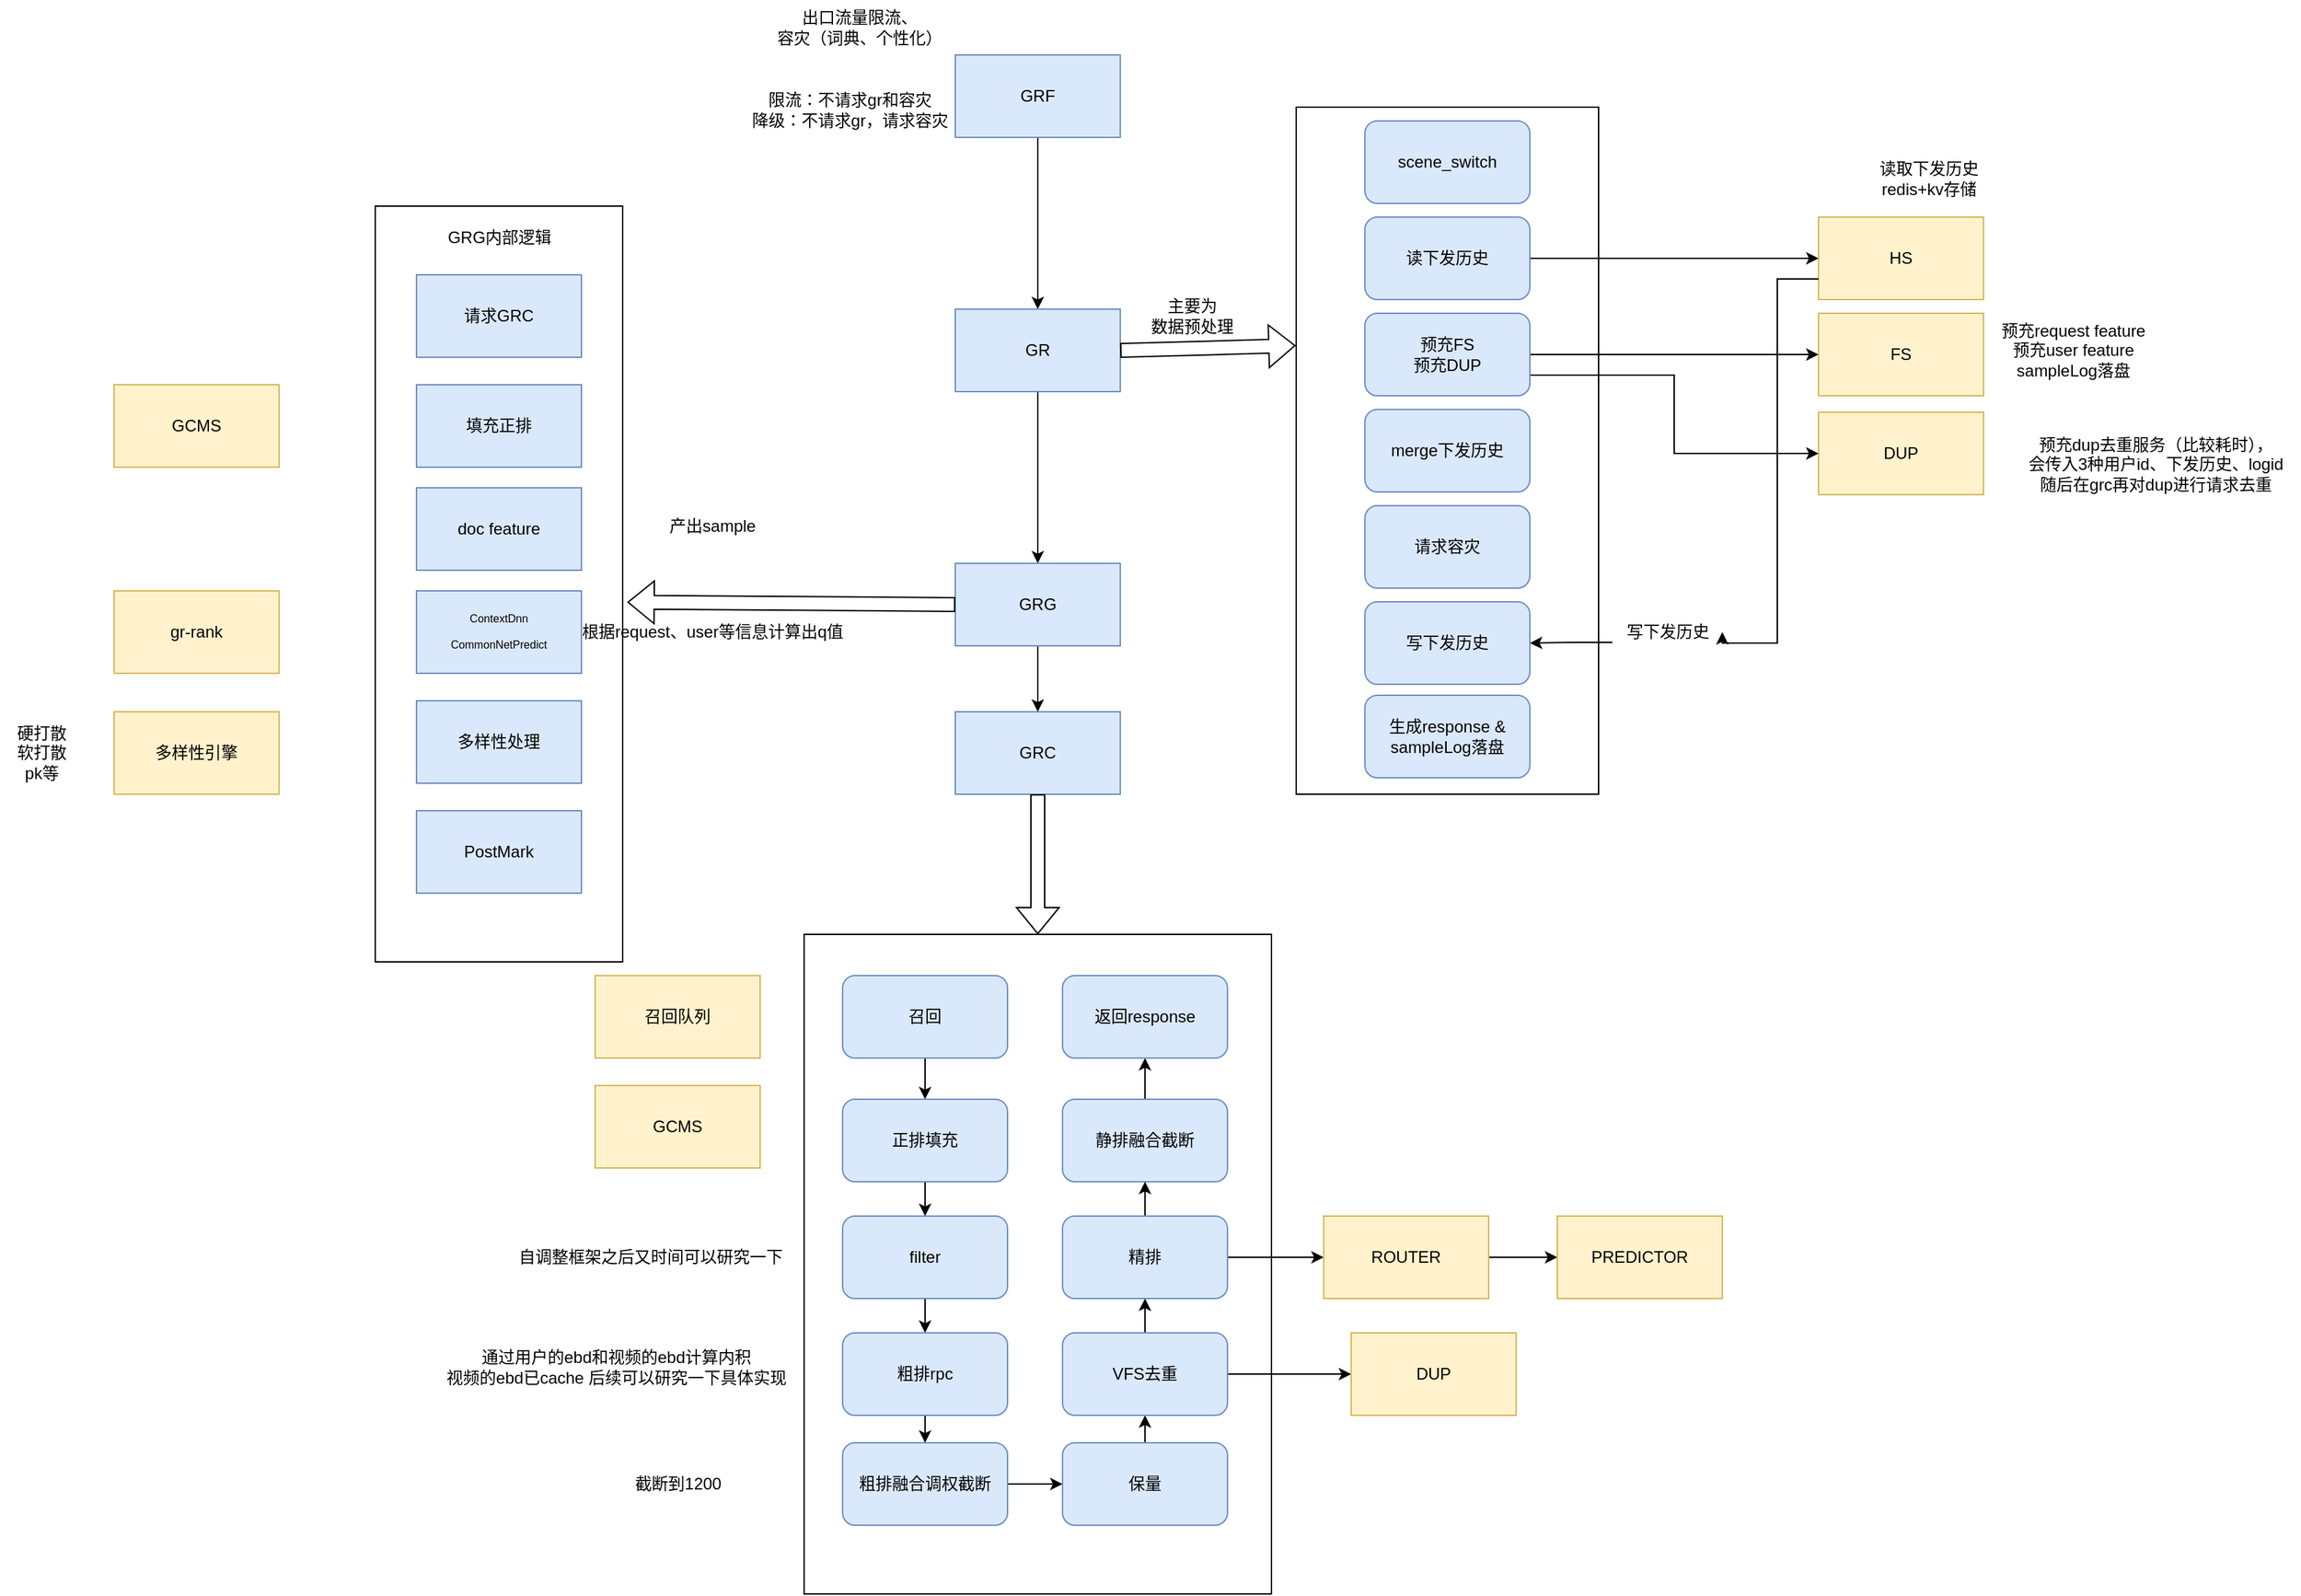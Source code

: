 <mxfile version="21.3.3" type="github">
  <diagram name="第 1 页" id="QQ5DUZMPdBMdV-NvrTkh">
    <mxGraphModel dx="2295" dy="1955" grid="1" gridSize="10" guides="1" tooltips="1" connect="1" arrows="1" fold="1" page="1" pageScale="1" pageWidth="827" pageHeight="1169" math="0" shadow="0">
      <root>
        <mxCell id="0" />
        <mxCell id="1" parent="0" />
        <mxCell id="vb6RrWnZcn55ZTF9AjC0-39" value="" style="rounded=0;whiteSpace=wrap;html=1;" vertex="1" parent="1">
          <mxGeometry x="172" y="530" width="340" height="480" as="geometry" />
        </mxCell>
        <mxCell id="vb6RrWnZcn55ZTF9AjC0-8" value="" style="rounded=0;whiteSpace=wrap;html=1;" vertex="1" parent="1">
          <mxGeometry x="530" y="-72" width="220" height="500" as="geometry" />
        </mxCell>
        <mxCell id="vb6RrWnZcn55ZTF9AjC0-4" value="" style="rounded=0;whiteSpace=wrap;html=1;" vertex="1" parent="1">
          <mxGeometry x="-140" width="180" height="550" as="geometry" />
        </mxCell>
        <mxCell id="IrhJn4OxgV6IGc6ftHIg-12" style="edgeStyle=orthogonalEdgeStyle;rounded=0;orthogonalLoop=1;jettySize=auto;html=1;exitX=0.5;exitY=1;exitDx=0;exitDy=0;entryX=0.5;entryY=0;entryDx=0;entryDy=0;" parent="1" source="IrhJn4OxgV6IGc6ftHIg-1" target="IrhJn4OxgV6IGc6ftHIg-2" edge="1">
          <mxGeometry relative="1" as="geometry" />
        </mxCell>
        <mxCell id="IrhJn4OxgV6IGc6ftHIg-1" value="GRF&lt;br&gt;" style="rounded=0;whiteSpace=wrap;html=1;fillColor=#dae8fc;strokeColor=#6c8ebf;" parent="1" vertex="1">
          <mxGeometry x="282" y="-110" width="120" height="60" as="geometry" />
        </mxCell>
        <mxCell id="kAsav_l6BgtBwGgB8YG2-3" style="edgeStyle=orthogonalEdgeStyle;rounded=0;orthogonalLoop=1;jettySize=auto;html=1;exitX=0.5;exitY=1;exitDx=0;exitDy=0;entryX=0.5;entryY=0;entryDx=0;entryDy=0;" parent="1" source="IrhJn4OxgV6IGc6ftHIg-2" target="IrhJn4OxgV6IGc6ftHIg-17" edge="1">
          <mxGeometry relative="1" as="geometry" />
        </mxCell>
        <mxCell id="IrhJn4OxgV6IGc6ftHIg-2" value="GR" style="rounded=0;whiteSpace=wrap;html=1;fillColor=#dae8fc;strokeColor=#6c8ebf;" parent="1" vertex="1">
          <mxGeometry x="282" y="75" width="120" height="60" as="geometry" />
        </mxCell>
        <mxCell id="IrhJn4OxgV6IGc6ftHIg-4" value="出口流量限流、&lt;br&gt;容灾（词典、个性化）" style="text;html=1;align=center;verticalAlign=middle;resizable=0;points=[];autosize=1;strokeColor=none;fillColor=none;" parent="1" vertex="1">
          <mxGeometry x="142" y="-150" width="140" height="40" as="geometry" />
        </mxCell>
        <mxCell id="vb6RrWnZcn55ZTF9AjC0-20" style="edgeStyle=orthogonalEdgeStyle;rounded=0;orthogonalLoop=1;jettySize=auto;html=1;exitX=0;exitY=0.75;exitDx=0;exitDy=0;entryX=1;entryY=0.5;entryDx=0;entryDy=0;" edge="1" parent="1" source="vb6RrWnZcn55ZTF9AjC0-21" target="vb6RrWnZcn55ZTF9AjC0-15">
          <mxGeometry relative="1" as="geometry">
            <Array as="points" />
          </mxGeometry>
        </mxCell>
        <mxCell id="IrhJn4OxgV6IGc6ftHIg-5" value="HS" style="rounded=0;whiteSpace=wrap;html=1;fillColor=#fff2cc;strokeColor=#d6b656;" parent="1" vertex="1">
          <mxGeometry x="910" y="8" width="120" height="60" as="geometry" />
        </mxCell>
        <mxCell id="IrhJn4OxgV6IGc6ftHIg-7" value="DUP" style="rounded=0;whiteSpace=wrap;html=1;fillColor=#fff2cc;strokeColor=#d6b656;" parent="1" vertex="1">
          <mxGeometry x="910" y="150" width="120" height="60" as="geometry" />
        </mxCell>
        <mxCell id="IrhJn4OxgV6IGc6ftHIg-9" value="主要为&lt;br&gt;数据预处理" style="text;html=1;align=center;verticalAlign=middle;resizable=0;points=[];autosize=1;strokeColor=none;fillColor=none;" parent="1" vertex="1">
          <mxGeometry x="414" y="60" width="80" height="40" as="geometry" />
        </mxCell>
        <mxCell id="IrhJn4OxgV6IGc6ftHIg-10" value="FS" style="rounded=0;whiteSpace=wrap;html=1;fillColor=#fff2cc;strokeColor=#d6b656;" parent="1" vertex="1">
          <mxGeometry x="910" y="78" width="120" height="60" as="geometry" />
        </mxCell>
        <mxCell id="IrhJn4OxgV6IGc6ftHIg-13" value="预充request feature&lt;br&gt;预充user feature&lt;br&gt;sampleLog落盘" style="text;html=1;align=center;verticalAlign=middle;resizable=0;points=[];autosize=1;strokeColor=none;fillColor=none;" parent="1" vertex="1">
          <mxGeometry x="1030" y="75" width="130" height="60" as="geometry" />
        </mxCell>
        <mxCell id="IrhJn4OxgV6IGc6ftHIg-14" value="预充dup去重服务（比较耗时），&lt;br&gt;会传入3种用户id、下发历史、logid&lt;br&gt;随后在grc再对dup进行请求去重" style="text;html=1;align=center;verticalAlign=middle;resizable=0;points=[];autosize=1;strokeColor=none;fillColor=none;" parent="1" vertex="1">
          <mxGeometry x="1050" y="158" width="210" height="60" as="geometry" />
        </mxCell>
        <mxCell id="IrhJn4OxgV6IGc6ftHIg-15" value="读取下发历史&lt;br&gt;redis+kv存储" style="text;html=1;align=center;verticalAlign=middle;resizable=0;points=[];autosize=1;strokeColor=none;fillColor=none;" parent="1" vertex="1">
          <mxGeometry x="940" y="-40" width="100" height="40" as="geometry" />
        </mxCell>
        <mxCell id="IrhJn4OxgV6IGc6ftHIg-16" value="GRC" style="rounded=0;whiteSpace=wrap;html=1;fillColor=#dae8fc;strokeColor=#6c8ebf;" parent="1" vertex="1">
          <mxGeometry x="282" y="368" width="120" height="60" as="geometry" />
        </mxCell>
        <mxCell id="kAsav_l6BgtBwGgB8YG2-4" style="edgeStyle=orthogonalEdgeStyle;rounded=0;orthogonalLoop=1;jettySize=auto;html=1;exitX=0.5;exitY=1;exitDx=0;exitDy=0;entryX=0.5;entryY=0;entryDx=0;entryDy=0;" parent="1" source="IrhJn4OxgV6IGc6ftHIg-17" target="IrhJn4OxgV6IGc6ftHIg-16" edge="1">
          <mxGeometry relative="1" as="geometry" />
        </mxCell>
        <mxCell id="IrhJn4OxgV6IGc6ftHIg-17" value="GRG" style="rounded=0;whiteSpace=wrap;html=1;fillColor=#dae8fc;strokeColor=#6c8ebf;" parent="1" vertex="1">
          <mxGeometry x="282" y="260" width="120" height="60" as="geometry" />
        </mxCell>
        <mxCell id="vb6RrWnZcn55ZTF9AjC0-17" style="edgeStyle=orthogonalEdgeStyle;rounded=0;orthogonalLoop=1;jettySize=auto;html=1;exitX=1;exitY=0.5;exitDx=0;exitDy=0;" edge="1" parent="1" source="IrhJn4OxgV6IGc6ftHIg-22" target="IrhJn4OxgV6IGc6ftHIg-5">
          <mxGeometry relative="1" as="geometry" />
        </mxCell>
        <mxCell id="IrhJn4OxgV6IGc6ftHIg-22" value="读下发历史" style="rounded=1;whiteSpace=wrap;html=1;fillColor=#dae8fc;strokeColor=#6c8ebf;" parent="1" vertex="1">
          <mxGeometry x="580" y="8" width="120" height="60" as="geometry" />
        </mxCell>
        <mxCell id="IrhJn4OxgV6IGc6ftHIg-23" value="请求容灾" style="rounded=1;whiteSpace=wrap;html=1;fillColor=#dae8fc;strokeColor=#6c8ebf;" parent="1" vertex="1">
          <mxGeometry x="580" y="218" width="120" height="60" as="geometry" />
        </mxCell>
        <mxCell id="vb6RrWnZcn55ZTF9AjC0-30" style="edgeStyle=orthogonalEdgeStyle;rounded=0;orthogonalLoop=1;jettySize=auto;html=1;exitX=0.5;exitY=1;exitDx=0;exitDy=0;entryX=0.5;entryY=0;entryDx=0;entryDy=0;" edge="1" parent="1" source="IrhJn4OxgV6IGc6ftHIg-24" target="IrhJn4OxgV6IGc6ftHIg-25">
          <mxGeometry relative="1" as="geometry" />
        </mxCell>
        <mxCell id="IrhJn4OxgV6IGc6ftHIg-24" value="召回" style="rounded=1;whiteSpace=wrap;html=1;fillColor=#dae8fc;strokeColor=#6c8ebf;" parent="1" vertex="1">
          <mxGeometry x="200" y="560" width="120" height="60" as="geometry" />
        </mxCell>
        <mxCell id="vb6RrWnZcn55ZTF9AjC0-31" style="edgeStyle=orthogonalEdgeStyle;rounded=0;orthogonalLoop=1;jettySize=auto;html=1;exitX=0.5;exitY=1;exitDx=0;exitDy=0;entryX=0.5;entryY=0;entryDx=0;entryDy=0;" edge="1" parent="1" source="IrhJn4OxgV6IGc6ftHIg-25" target="IrhJn4OxgV6IGc6ftHIg-26">
          <mxGeometry relative="1" as="geometry" />
        </mxCell>
        <mxCell id="IrhJn4OxgV6IGc6ftHIg-25" value="正排填充" style="rounded=1;whiteSpace=wrap;html=1;fillColor=#dae8fc;strokeColor=#6c8ebf;" parent="1" vertex="1">
          <mxGeometry x="200" y="650" width="120" height="60" as="geometry" />
        </mxCell>
        <mxCell id="vb6RrWnZcn55ZTF9AjC0-32" style="edgeStyle=orthogonalEdgeStyle;rounded=0;orthogonalLoop=1;jettySize=auto;html=1;exitX=0.5;exitY=1;exitDx=0;exitDy=0;entryX=0.5;entryY=0;entryDx=0;entryDy=0;" edge="1" parent="1" source="IrhJn4OxgV6IGc6ftHIg-26" target="IrhJn4OxgV6IGc6ftHIg-27">
          <mxGeometry relative="1" as="geometry" />
        </mxCell>
        <mxCell id="IrhJn4OxgV6IGc6ftHIg-26" value="filter" style="rounded=1;whiteSpace=wrap;html=1;fillColor=#dae8fc;strokeColor=#6c8ebf;" parent="1" vertex="1">
          <mxGeometry x="200" y="735" width="120" height="60" as="geometry" />
        </mxCell>
        <mxCell id="vb6RrWnZcn55ZTF9AjC0-33" style="edgeStyle=orthogonalEdgeStyle;rounded=0;orthogonalLoop=1;jettySize=auto;html=1;exitX=0.5;exitY=1;exitDx=0;exitDy=0;entryX=0.5;entryY=0;entryDx=0;entryDy=0;" edge="1" parent="1" source="IrhJn4OxgV6IGc6ftHIg-27" target="IrhJn4OxgV6IGc6ftHIg-28">
          <mxGeometry relative="1" as="geometry" />
        </mxCell>
        <mxCell id="IrhJn4OxgV6IGc6ftHIg-27" value="粗排rpc" style="rounded=1;whiteSpace=wrap;html=1;fillColor=#dae8fc;strokeColor=#6c8ebf;" parent="1" vertex="1">
          <mxGeometry x="200" y="820" width="120" height="60" as="geometry" />
        </mxCell>
        <mxCell id="vb6RrWnZcn55ZTF9AjC0-34" style="edgeStyle=orthogonalEdgeStyle;rounded=0;orthogonalLoop=1;jettySize=auto;html=1;exitX=1;exitY=0.5;exitDx=0;exitDy=0;entryX=0;entryY=0.5;entryDx=0;entryDy=0;" edge="1" parent="1" source="IrhJn4OxgV6IGc6ftHIg-28" target="IrhJn4OxgV6IGc6ftHIg-29">
          <mxGeometry relative="1" as="geometry" />
        </mxCell>
        <mxCell id="IrhJn4OxgV6IGc6ftHIg-28" value="粗排融合调权截断" style="rounded=1;whiteSpace=wrap;html=1;fillColor=#dae8fc;strokeColor=#6c8ebf;" parent="1" vertex="1">
          <mxGeometry x="200" y="900" width="120" height="60" as="geometry" />
        </mxCell>
        <mxCell id="vb6RrWnZcn55ZTF9AjC0-35" style="edgeStyle=orthogonalEdgeStyle;rounded=0;orthogonalLoop=1;jettySize=auto;html=1;exitX=0.5;exitY=0;exitDx=0;exitDy=0;entryX=0.5;entryY=1;entryDx=0;entryDy=0;" edge="1" parent="1" source="IrhJn4OxgV6IGc6ftHIg-29" target="IrhJn4OxgV6IGc6ftHIg-31">
          <mxGeometry relative="1" as="geometry" />
        </mxCell>
        <mxCell id="IrhJn4OxgV6IGc6ftHIg-29" value="保量" style="rounded=1;whiteSpace=wrap;html=1;fillColor=#dae8fc;strokeColor=#6c8ebf;" parent="1" vertex="1">
          <mxGeometry x="360" y="900" width="120" height="60" as="geometry" />
        </mxCell>
        <mxCell id="vb6RrWnZcn55ZTF9AjC0-36" style="edgeStyle=orthogonalEdgeStyle;rounded=0;orthogonalLoop=1;jettySize=auto;html=1;exitX=0.5;exitY=0;exitDx=0;exitDy=0;entryX=0.5;entryY=1;entryDx=0;entryDy=0;" edge="1" parent="1" source="IrhJn4OxgV6IGc6ftHIg-31" target="IrhJn4OxgV6IGc6ftHIg-33">
          <mxGeometry relative="1" as="geometry" />
        </mxCell>
        <mxCell id="vb6RrWnZcn55ZTF9AjC0-43" style="edgeStyle=orthogonalEdgeStyle;rounded=0;orthogonalLoop=1;jettySize=auto;html=1;exitX=1;exitY=0.5;exitDx=0;exitDy=0;entryX=0;entryY=0.5;entryDx=0;entryDy=0;" edge="1" parent="1" source="IrhJn4OxgV6IGc6ftHIg-31" target="IrhJn4OxgV6IGc6ftHIg-53">
          <mxGeometry relative="1" as="geometry" />
        </mxCell>
        <mxCell id="IrhJn4OxgV6IGc6ftHIg-31" value="VFS去重" style="rounded=1;whiteSpace=wrap;html=1;fillColor=#dae8fc;strokeColor=#6c8ebf;" parent="1" vertex="1">
          <mxGeometry x="360" y="820" width="120" height="60" as="geometry" />
        </mxCell>
        <mxCell id="vb6RrWnZcn55ZTF9AjC0-38" style="edgeStyle=orthogonalEdgeStyle;rounded=0;orthogonalLoop=1;jettySize=auto;html=1;exitX=0.5;exitY=0;exitDx=0;exitDy=0;entryX=0.5;entryY=1;entryDx=0;entryDy=0;" edge="1" parent="1" source="IrhJn4OxgV6IGc6ftHIg-32" target="IrhJn4OxgV6IGc6ftHIg-49">
          <mxGeometry relative="1" as="geometry" />
        </mxCell>
        <mxCell id="IrhJn4OxgV6IGc6ftHIg-32" value="静排融合截断" style="rounded=1;whiteSpace=wrap;html=1;fillColor=#dae8fc;strokeColor=#6c8ebf;" parent="1" vertex="1">
          <mxGeometry x="360" y="650" width="120" height="60" as="geometry" />
        </mxCell>
        <mxCell id="vb6RrWnZcn55ZTF9AjC0-37" style="edgeStyle=orthogonalEdgeStyle;rounded=0;orthogonalLoop=1;jettySize=auto;html=1;exitX=0.5;exitY=0;exitDx=0;exitDy=0;entryX=0.5;entryY=1;entryDx=0;entryDy=0;" edge="1" parent="1" source="IrhJn4OxgV6IGc6ftHIg-33" target="IrhJn4OxgV6IGc6ftHIg-32">
          <mxGeometry relative="1" as="geometry" />
        </mxCell>
        <mxCell id="vb6RrWnZcn55ZTF9AjC0-44" style="edgeStyle=orthogonalEdgeStyle;rounded=0;orthogonalLoop=1;jettySize=auto;html=1;exitX=1;exitY=0.5;exitDx=0;exitDy=0;entryX=0;entryY=0.5;entryDx=0;entryDy=0;" edge="1" parent="1" source="IrhJn4OxgV6IGc6ftHIg-33" target="IrhJn4OxgV6IGc6ftHIg-44">
          <mxGeometry relative="1" as="geometry" />
        </mxCell>
        <mxCell id="IrhJn4OxgV6IGc6ftHIg-33" value="精排" style="rounded=1;whiteSpace=wrap;html=1;fillColor=#dae8fc;strokeColor=#6c8ebf;" parent="1" vertex="1">
          <mxGeometry x="360" y="735" width="120" height="60" as="geometry" />
        </mxCell>
        <mxCell id="IrhJn4OxgV6IGc6ftHIg-37" value="召回队列" style="rounded=0;whiteSpace=wrap;html=1;fillColor=#fff2cc;strokeColor=#d6b656;" parent="1" vertex="1">
          <mxGeometry x="20" y="560" width="120" height="60" as="geometry" />
        </mxCell>
        <mxCell id="IrhJn4OxgV6IGc6ftHIg-40" value="GCMS" style="rounded=0;whiteSpace=wrap;html=1;fillColor=#fff2cc;strokeColor=#d6b656;" parent="1" vertex="1">
          <mxGeometry x="20" y="640" width="120" height="60" as="geometry" />
        </mxCell>
        <mxCell id="IrhJn4OxgV6IGc6ftHIg-42" value="限流：不请求gr和容灾&lt;br&gt;降级：不请求gr，请求容灾" style="text;html=1;align=center;verticalAlign=middle;resizable=0;points=[];autosize=1;strokeColor=none;fillColor=none;" parent="1" vertex="1">
          <mxGeometry x="120" y="-90" width="170" height="40" as="geometry" />
        </mxCell>
        <mxCell id="IrhJn4OxgV6IGc6ftHIg-43" value="自调整框架之后又时间可以研究一下" style="text;html=1;align=center;verticalAlign=middle;resizable=0;points=[];autosize=1;strokeColor=none;fillColor=none;" parent="1" vertex="1">
          <mxGeometry x="-50" y="750" width="220" height="30" as="geometry" />
        </mxCell>
        <mxCell id="vb6RrWnZcn55ZTF9AjC0-48" style="edgeStyle=orthogonalEdgeStyle;rounded=0;orthogonalLoop=1;jettySize=auto;html=1;exitX=1;exitY=0.5;exitDx=0;exitDy=0;" edge="1" parent="1" source="IrhJn4OxgV6IGc6ftHIg-44" target="IrhJn4OxgV6IGc6ftHIg-45">
          <mxGeometry relative="1" as="geometry" />
        </mxCell>
        <mxCell id="IrhJn4OxgV6IGc6ftHIg-44" value="ROUTER" style="rounded=0;whiteSpace=wrap;html=1;fillColor=#fff2cc;strokeColor=#d6b656;" parent="1" vertex="1">
          <mxGeometry x="550" y="735" width="120" height="60" as="geometry" />
        </mxCell>
        <mxCell id="IrhJn4OxgV6IGc6ftHIg-45" value="PREDICTOR" style="rounded=0;whiteSpace=wrap;html=1;fillColor=#fff2cc;strokeColor=#d6b656;" parent="1" vertex="1">
          <mxGeometry x="720" y="735" width="120" height="60" as="geometry" />
        </mxCell>
        <mxCell id="IrhJn4OxgV6IGc6ftHIg-46" value="通过用户的ebd和视频的ebd计算内积&lt;br&gt;视频的ebd已cache 后续可以研究一下具体实现" style="text;html=1;align=center;verticalAlign=middle;resizable=0;points=[];autosize=1;strokeColor=none;fillColor=none;" parent="1" vertex="1">
          <mxGeometry x="-100" y="825" width="270" height="40" as="geometry" />
        </mxCell>
        <mxCell id="IrhJn4OxgV6IGc6ftHIg-47" value="截断到1200" style="text;html=1;align=center;verticalAlign=middle;resizable=0;points=[];autosize=1;strokeColor=none;fillColor=none;" parent="1" vertex="1">
          <mxGeometry x="35" y="915" width="90" height="30" as="geometry" />
        </mxCell>
        <mxCell id="IrhJn4OxgV6IGc6ftHIg-49" value="返回response" style="rounded=1;whiteSpace=wrap;html=1;fillColor=#dae8fc;strokeColor=#6c8ebf;" parent="1" vertex="1">
          <mxGeometry x="360" y="560" width="120" height="60" as="geometry" />
        </mxCell>
        <mxCell id="IrhJn4OxgV6IGc6ftHIg-53" value="DUP" style="rounded=0;whiteSpace=wrap;html=1;fillColor=#fff2cc;strokeColor=#d6b656;" parent="1" vertex="1">
          <mxGeometry x="570" y="820" width="120" height="60" as="geometry" />
        </mxCell>
        <mxCell id="kAsav_l6BgtBwGgB8YG2-5" value="填充正排" style="rounded=0;whiteSpace=wrap;html=1;fillColor=#dae8fc;strokeColor=#6c8ebf;" parent="1" vertex="1">
          <mxGeometry x="-110" y="130" width="120" height="60" as="geometry" />
        </mxCell>
        <mxCell id="kAsav_l6BgtBwGgB8YG2-7" value="doc feature" style="rounded=0;whiteSpace=wrap;html=1;fillColor=#dae8fc;strokeColor=#6c8ebf;" parent="1" vertex="1">
          <mxGeometry x="-110" y="205" width="120" height="60" as="geometry" />
        </mxCell>
        <mxCell id="kAsav_l6BgtBwGgB8YG2-8" value="&lt;h6 style=&quot;padding-left: 0px; line-height: 0%;&quot; data-slate-node=&quot;element&quot; data-indent=&quot;0&quot; data-uuid=&quot;075d0440-fd79-11ed-a62a-c52ae75025c6&quot; data-morpho-type=&quot;heading&quot; class=&quot;mp-heading&quot;&gt;&lt;span style=&quot;font-weight: normal;&quot;&gt;ContextDnn&lt;/span&gt;&lt;/h6&gt;&lt;h6 style=&quot;padding-left: 0px; line-height: 0%;&quot; data-slate-node=&quot;element&quot; data-indent=&quot;0&quot; data-uuid=&quot;075d0440-fd79-11ed-a62a-c52ae75025c6&quot; data-morpho-type=&quot;heading&quot; class=&quot;mp-heading&quot;&gt;&lt;span style=&quot;font-weight: normal;&quot;&gt;CommonNetPredict&lt;/span&gt;&lt;br&gt;&lt;/h6&gt;" style="rounded=0;whiteSpace=wrap;html=1;fillColor=#dae8fc;strokeColor=#6c8ebf;" parent="1" vertex="1">
          <mxGeometry x="-110" y="280" width="120" height="60" as="geometry" />
        </mxCell>
        <mxCell id="kAsav_l6BgtBwGgB8YG2-10" value="多样性处理" style="rounded=0;whiteSpace=wrap;html=1;fillColor=#dae8fc;strokeColor=#6c8ebf;" parent="1" vertex="1">
          <mxGeometry x="-110" y="360" width="120" height="60" as="geometry" />
        </mxCell>
        <mxCell id="kAsav_l6BgtBwGgB8YG2-11" value="PostMark" style="rounded=0;whiteSpace=wrap;html=1;fillColor=#dae8fc;strokeColor=#6c8ebf;" parent="1" vertex="1">
          <mxGeometry x="-110" y="440" width="120" height="60" as="geometry" />
        </mxCell>
        <mxCell id="vb6RrWnZcn55ZTF9AjC0-2" value="产出sample" style="text;html=1;align=center;verticalAlign=middle;resizable=0;points=[];autosize=1;strokeColor=none;fillColor=none;" vertex="1" parent="1">
          <mxGeometry x="60" y="218" width="90" height="30" as="geometry" />
        </mxCell>
        <mxCell id="vb6RrWnZcn55ZTF9AjC0-3" value="硬打散&lt;br&gt;软打散&lt;br&gt;pk等" style="text;html=1;align=center;verticalAlign=middle;resizable=0;points=[];autosize=1;strokeColor=none;fillColor=none;" vertex="1" parent="1">
          <mxGeometry x="-413" y="368" width="60" height="60" as="geometry" />
        </mxCell>
        <mxCell id="vb6RrWnZcn55ZTF9AjC0-6" value="" style="shape=flexArrow;endArrow=classic;html=1;rounded=0;exitX=0;exitY=0.5;exitDx=0;exitDy=0;entryX=1.019;entryY=0.524;entryDx=0;entryDy=0;entryPerimeter=0;" edge="1" parent="1" source="IrhJn4OxgV6IGc6ftHIg-17" target="vb6RrWnZcn55ZTF9AjC0-4">
          <mxGeometry width="50" height="50" relative="1" as="geometry">
            <mxPoint x="160" y="100" as="sourcePoint" />
            <mxPoint x="210" y="50" as="targetPoint" />
          </mxGeometry>
        </mxCell>
        <mxCell id="vb6RrWnZcn55ZTF9AjC0-7" value="GRG内部逻辑" style="text;html=1;align=center;verticalAlign=middle;resizable=0;points=[];autosize=1;strokeColor=none;fillColor=none;" vertex="1" parent="1">
          <mxGeometry x="-100" y="8" width="100" height="30" as="geometry" />
        </mxCell>
        <mxCell id="vb6RrWnZcn55ZTF9AjC0-10" value="" style="shape=flexArrow;endArrow=classic;html=1;rounded=0;exitX=1;exitY=0.5;exitDx=0;exitDy=0;entryX=-0.002;entryY=0.347;entryDx=0;entryDy=0;entryPerimeter=0;" edge="1" parent="1" source="IrhJn4OxgV6IGc6ftHIg-2" target="vb6RrWnZcn55ZTF9AjC0-8">
          <mxGeometry width="50" height="50" relative="1" as="geometry">
            <mxPoint x="480" y="150" as="sourcePoint" />
            <mxPoint x="560" y="110" as="targetPoint" />
          </mxGeometry>
        </mxCell>
        <mxCell id="vb6RrWnZcn55ZTF9AjC0-11" value="scene_switch" style="rounded=1;whiteSpace=wrap;html=1;fillColor=#dae8fc;strokeColor=#6c8ebf;" vertex="1" parent="1">
          <mxGeometry x="580" y="-62" width="120" height="60" as="geometry" />
        </mxCell>
        <mxCell id="vb6RrWnZcn55ZTF9AjC0-18" style="edgeStyle=orthogonalEdgeStyle;rounded=0;orthogonalLoop=1;jettySize=auto;html=1;exitX=1;exitY=0.5;exitDx=0;exitDy=0;entryX=0;entryY=0.5;entryDx=0;entryDy=0;" edge="1" parent="1" source="vb6RrWnZcn55ZTF9AjC0-12" target="IrhJn4OxgV6IGc6ftHIg-10">
          <mxGeometry relative="1" as="geometry" />
        </mxCell>
        <mxCell id="vb6RrWnZcn55ZTF9AjC0-19" style="edgeStyle=orthogonalEdgeStyle;rounded=0;orthogonalLoop=1;jettySize=auto;html=1;exitX=1;exitY=0.75;exitDx=0;exitDy=0;entryX=0;entryY=0.5;entryDx=0;entryDy=0;" edge="1" parent="1" source="vb6RrWnZcn55ZTF9AjC0-12" target="IrhJn4OxgV6IGc6ftHIg-7">
          <mxGeometry relative="1" as="geometry" />
        </mxCell>
        <mxCell id="vb6RrWnZcn55ZTF9AjC0-12" value="预充FS&lt;br&gt;预充DUP" style="rounded=1;whiteSpace=wrap;html=1;fillColor=#dae8fc;strokeColor=#6c8ebf;" vertex="1" parent="1">
          <mxGeometry x="580" y="78" width="120" height="60" as="geometry" />
        </mxCell>
        <mxCell id="vb6RrWnZcn55ZTF9AjC0-13" value="merge下发历史" style="rounded=1;whiteSpace=wrap;html=1;fillColor=#dae8fc;strokeColor=#6c8ebf;" vertex="1" parent="1">
          <mxGeometry x="580" y="148" width="120" height="60" as="geometry" />
        </mxCell>
        <mxCell id="vb6RrWnZcn55ZTF9AjC0-15" value="写下发历史" style="rounded=1;whiteSpace=wrap;html=1;fillColor=#dae8fc;strokeColor=#6c8ebf;" vertex="1" parent="1">
          <mxGeometry x="580" y="288" width="120" height="60" as="geometry" />
        </mxCell>
        <mxCell id="vb6RrWnZcn55ZTF9AjC0-16" value="生成response &amp;amp;&lt;br&gt;sampleLog落盘" style="rounded=1;whiteSpace=wrap;html=1;fillColor=#dae8fc;strokeColor=#6c8ebf;" vertex="1" parent="1">
          <mxGeometry x="580" y="356" width="120" height="60" as="geometry" />
        </mxCell>
        <mxCell id="vb6RrWnZcn55ZTF9AjC0-23" value="" style="edgeStyle=orthogonalEdgeStyle;rounded=0;orthogonalLoop=1;jettySize=auto;html=1;exitX=0;exitY=0.75;exitDx=0;exitDy=0;entryX=1;entryY=0.5;entryDx=0;entryDy=0;" edge="1" parent="1" source="IrhJn4OxgV6IGc6ftHIg-5" target="vb6RrWnZcn55ZTF9AjC0-21">
          <mxGeometry relative="1" as="geometry">
            <mxPoint x="910" y="53" as="sourcePoint" />
            <mxPoint x="700" y="318" as="targetPoint" />
            <Array as="points">
              <mxPoint x="880" y="53" />
              <mxPoint x="880" y="318" />
              <mxPoint x="840" y="318" />
            </Array>
          </mxGeometry>
        </mxCell>
        <mxCell id="vb6RrWnZcn55ZTF9AjC0-21" value="写下发历史" style="text;html=1;align=center;verticalAlign=middle;resizable=0;points=[];autosize=1;strokeColor=none;fillColor=none;" vertex="1" parent="1">
          <mxGeometry x="760" y="295" width="80" height="30" as="geometry" />
        </mxCell>
        <mxCell id="vb6RrWnZcn55ZTF9AjC0-24" value="GCMS" style="rounded=0;whiteSpace=wrap;html=1;fillColor=#fff2cc;strokeColor=#d6b656;" vertex="1" parent="1">
          <mxGeometry x="-330" y="130" width="120" height="60" as="geometry" />
        </mxCell>
        <mxCell id="vb6RrWnZcn55ZTF9AjC0-25" value="gr-rank" style="rounded=0;whiteSpace=wrap;html=1;fillColor=#fff2cc;strokeColor=#d6b656;" vertex="1" parent="1">
          <mxGeometry x="-330" y="280" width="120" height="60" as="geometry" />
        </mxCell>
        <mxCell id="vb6RrWnZcn55ZTF9AjC0-26" value="请求GRC" style="rounded=0;whiteSpace=wrap;html=1;fillColor=#dae8fc;strokeColor=#6c8ebf;" vertex="1" parent="1">
          <mxGeometry x="-110" y="50" width="120" height="60" as="geometry" />
        </mxCell>
        <mxCell id="vb6RrWnZcn55ZTF9AjC0-28" value="根据request、user等信息计算出q值" style="text;html=1;align=center;verticalAlign=middle;resizable=0;points=[];autosize=1;strokeColor=none;fillColor=none;" vertex="1" parent="1">
          <mxGeometry y="295" width="210" height="30" as="geometry" />
        </mxCell>
        <mxCell id="vb6RrWnZcn55ZTF9AjC0-29" value="多样性引擎" style="rounded=0;whiteSpace=wrap;html=1;fillColor=#fff2cc;strokeColor=#d6b656;" vertex="1" parent="1">
          <mxGeometry x="-330" y="368" width="120" height="60" as="geometry" />
        </mxCell>
        <mxCell id="vb6RrWnZcn55ZTF9AjC0-41" value="" style="shape=flexArrow;endArrow=classic;html=1;rounded=0;exitX=0.5;exitY=1;exitDx=0;exitDy=0;entryX=0.5;entryY=0;entryDx=0;entryDy=0;" edge="1" parent="1" source="IrhJn4OxgV6IGc6ftHIg-16" target="vb6RrWnZcn55ZTF9AjC0-39">
          <mxGeometry width="50" height="50" relative="1" as="geometry">
            <mxPoint x="320" y="500" as="sourcePoint" />
            <mxPoint x="370" y="450" as="targetPoint" />
          </mxGeometry>
        </mxCell>
      </root>
    </mxGraphModel>
  </diagram>
</mxfile>
